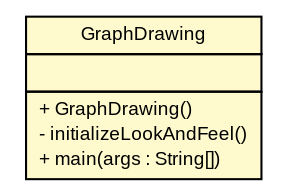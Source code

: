 #!/usr/local/bin/dot
#
# Class diagram 
# Generated by UMLGraph version R5_6 (http://www.umlgraph.org/)
#

digraph G {
	edge [fontname="arial",fontsize=10,labelfontname="arial",labelfontsize=10];
	node [fontname="arial",fontsize=10,shape=plaintext];
	nodesep=0.25;
	ranksep=0.5;
	// pfc.GraphDrawing
	c9695 [label=<<table title="pfc.GraphDrawing" border="0" cellborder="1" cellspacing="0" cellpadding="2" port="p" bgcolor="lemonChiffon" href="./GraphDrawing.html">
		<tr><td><table border="0" cellspacing="0" cellpadding="1">
<tr><td align="center" balign="center"> GraphDrawing </td></tr>
		</table></td></tr>
		<tr><td><table border="0" cellspacing="0" cellpadding="1">
<tr><td align="left" balign="left">  </td></tr>
		</table></td></tr>
		<tr><td><table border="0" cellspacing="0" cellpadding="1">
<tr><td align="left" balign="left"> + GraphDrawing() </td></tr>
<tr><td align="left" balign="left"> - initializeLookAndFeel() </td></tr>
<tr><td align="left" balign="left"> + main(args : String[]) </td></tr>
		</table></td></tr>
		</table>>, URL="./GraphDrawing.html", fontname="arial", fontcolor="black", fontsize=9.0];
}

